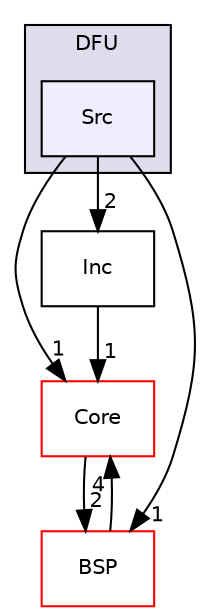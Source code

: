 digraph "/home/developer/mtrain-firmware/external/middleware/STM32_USB_Device_Library/Class/DFU/Src" {
  compound=true
  node [ fontsize="10", fontname="Helvetica"];
  edge [ labelfontsize="10", labelfontname="Helvetica"];
  subgraph clusterdir_5f20145bd704acb2c7cc1df09551cf4b {
    graph [ bgcolor="#ddddee", pencolor="black", label="DFU" fontname="Helvetica", fontsize="10", URL="dir_5f20145bd704acb2c7cc1df09551cf4b.html"]
  dir_aa9691fd3ddd07fa835deded1aa699a7 [shape=box, label="Src", style="filled", fillcolor="#eeeeff", pencolor="black", URL="dir_aa9691fd3ddd07fa835deded1aa699a7.html"];
  }
  dir_19e504b8294315d876b43ba053bc3f8f [shape=box label="Core" fillcolor="white" style="filled" color="red" URL="dir_19e504b8294315d876b43ba053bc3f8f.html"];
  dir_350c8a3315b9de76597c9530ef31a96a [shape=box label="BSP" fillcolor="white" style="filled" color="red" URL="dir_350c8a3315b9de76597c9530ef31a96a.html"];
  dir_c50c35b37e69f7afc14b74a63bfa73a0 [shape=box label="Inc" URL="dir_c50c35b37e69f7afc14b74a63bfa73a0.html"];
  dir_19e504b8294315d876b43ba053bc3f8f->dir_350c8a3315b9de76597c9530ef31a96a [headlabel="2", labeldistance=1.5 headhref="dir_000076_000009.html"];
  dir_aa9691fd3ddd07fa835deded1aa699a7->dir_19e504b8294315d876b43ba053bc3f8f [headlabel="1", labeldistance=1.5 headhref="dir_000066_000076.html"];
  dir_aa9691fd3ddd07fa835deded1aa699a7->dir_350c8a3315b9de76597c9530ef31a96a [headlabel="1", labeldistance=1.5 headhref="dir_000066_000009.html"];
  dir_aa9691fd3ddd07fa835deded1aa699a7->dir_c50c35b37e69f7afc14b74a63bfa73a0 [headlabel="2", labeldistance=1.5 headhref="dir_000066_000065.html"];
  dir_350c8a3315b9de76597c9530ef31a96a->dir_19e504b8294315d876b43ba053bc3f8f [headlabel="4", labeldistance=1.5 headhref="dir_000009_000076.html"];
  dir_c50c35b37e69f7afc14b74a63bfa73a0->dir_19e504b8294315d876b43ba053bc3f8f [headlabel="1", labeldistance=1.5 headhref="dir_000065_000076.html"];
}
